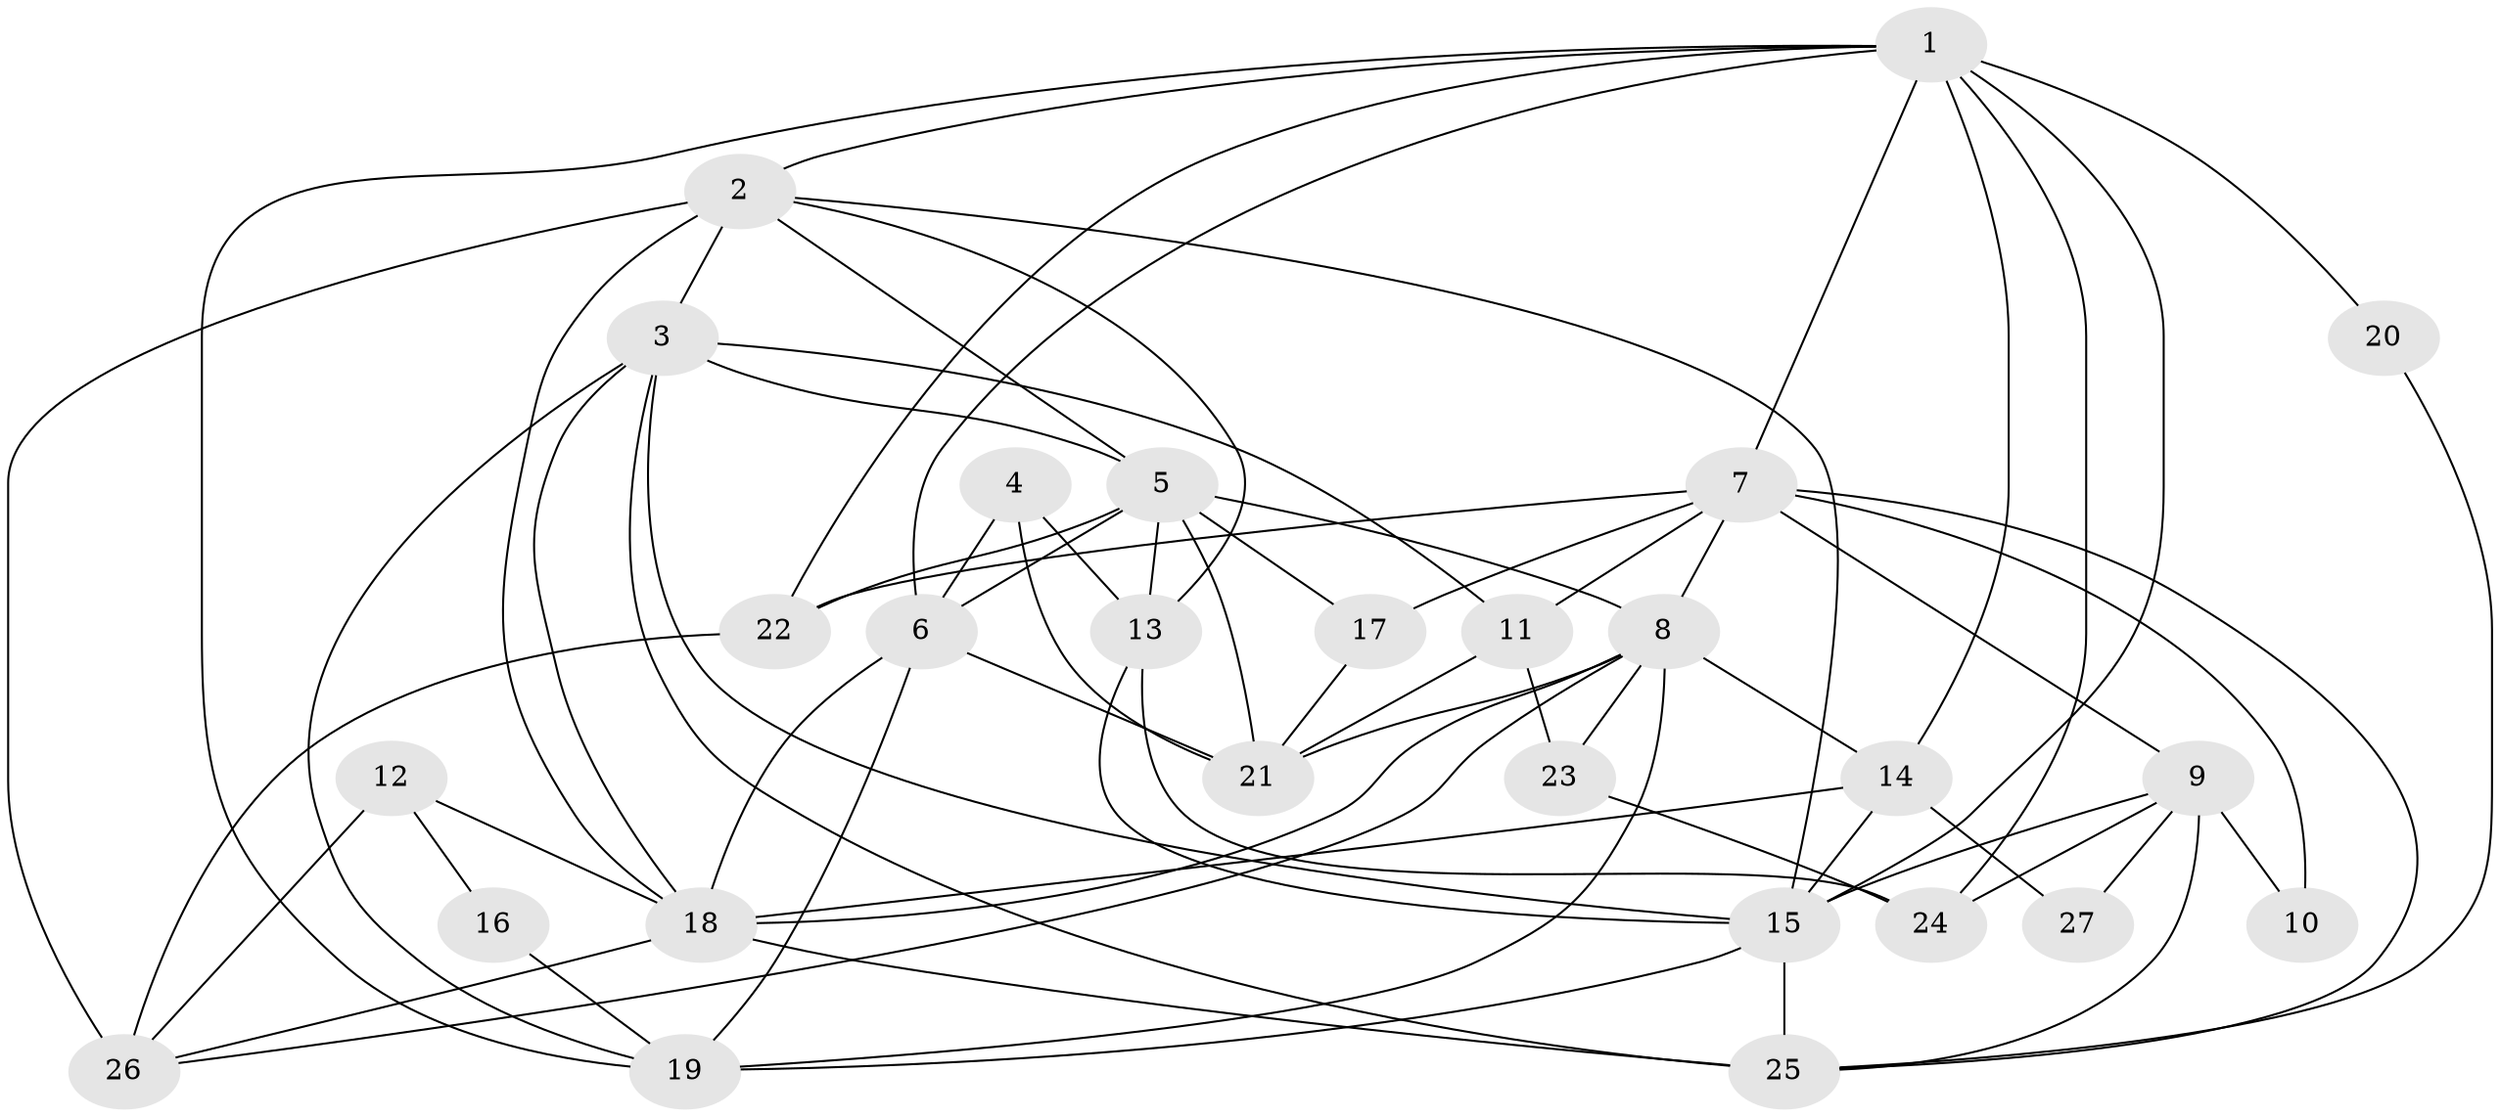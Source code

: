 // original degree distribution, {2: 0.14925373134328357, 3: 0.2537313432835821, 4: 0.23880597014925373, 6: 0.14925373134328357, 5: 0.19402985074626866, 8: 0.014925373134328358}
// Generated by graph-tools (version 1.1) at 2025/50/03/04/25 22:50:46]
// undirected, 27 vertices, 70 edges
graph export_dot {
  node [color=gray90,style=filled];
  1;
  2;
  3;
  4;
  5;
  6;
  7;
  8;
  9;
  10;
  11;
  12;
  13;
  14;
  15;
  16;
  17;
  18;
  19;
  20;
  21;
  22;
  23;
  24;
  25;
  26;
  27;
  1 -- 2 [weight=1.0];
  1 -- 6 [weight=1.0];
  1 -- 7 [weight=3.0];
  1 -- 14 [weight=2.0];
  1 -- 15 [weight=1.0];
  1 -- 19 [weight=1.0];
  1 -- 20 [weight=1.0];
  1 -- 22 [weight=1.0];
  1 -- 24 [weight=2.0];
  2 -- 3 [weight=1.0];
  2 -- 5 [weight=1.0];
  2 -- 13 [weight=1.0];
  2 -- 15 [weight=3.0];
  2 -- 18 [weight=1.0];
  2 -- 26 [weight=2.0];
  3 -- 5 [weight=4.0];
  3 -- 11 [weight=1.0];
  3 -- 15 [weight=2.0];
  3 -- 18 [weight=1.0];
  3 -- 19 [weight=1.0];
  3 -- 25 [weight=1.0];
  4 -- 6 [weight=1.0];
  4 -- 13 [weight=1.0];
  4 -- 21 [weight=1.0];
  5 -- 6 [weight=2.0];
  5 -- 8 [weight=1.0];
  5 -- 13 [weight=1.0];
  5 -- 17 [weight=1.0];
  5 -- 21 [weight=1.0];
  5 -- 22 [weight=2.0];
  6 -- 18 [weight=1.0];
  6 -- 19 [weight=1.0];
  6 -- 21 [weight=2.0];
  7 -- 8 [weight=1.0];
  7 -- 9 [weight=1.0];
  7 -- 10 [weight=1.0];
  7 -- 11 [weight=1.0];
  7 -- 17 [weight=2.0];
  7 -- 22 [weight=1.0];
  7 -- 25 [weight=1.0];
  8 -- 14 [weight=1.0];
  8 -- 18 [weight=1.0];
  8 -- 19 [weight=1.0];
  8 -- 21 [weight=2.0];
  8 -- 23 [weight=2.0];
  8 -- 26 [weight=1.0];
  9 -- 10 [weight=1.0];
  9 -- 15 [weight=1.0];
  9 -- 24 [weight=1.0];
  9 -- 25 [weight=1.0];
  9 -- 27 [weight=1.0];
  11 -- 21 [weight=1.0];
  11 -- 23 [weight=1.0];
  12 -- 16 [weight=1.0];
  12 -- 18 [weight=1.0];
  12 -- 26 [weight=1.0];
  13 -- 15 [weight=1.0];
  13 -- 24 [weight=1.0];
  14 -- 15 [weight=1.0];
  14 -- 18 [weight=1.0];
  14 -- 27 [weight=1.0];
  15 -- 19 [weight=1.0];
  15 -- 25 [weight=1.0];
  16 -- 19 [weight=1.0];
  17 -- 21 [weight=1.0];
  18 -- 25 [weight=2.0];
  18 -- 26 [weight=1.0];
  20 -- 25 [weight=1.0];
  22 -- 26 [weight=1.0];
  23 -- 24 [weight=1.0];
}
